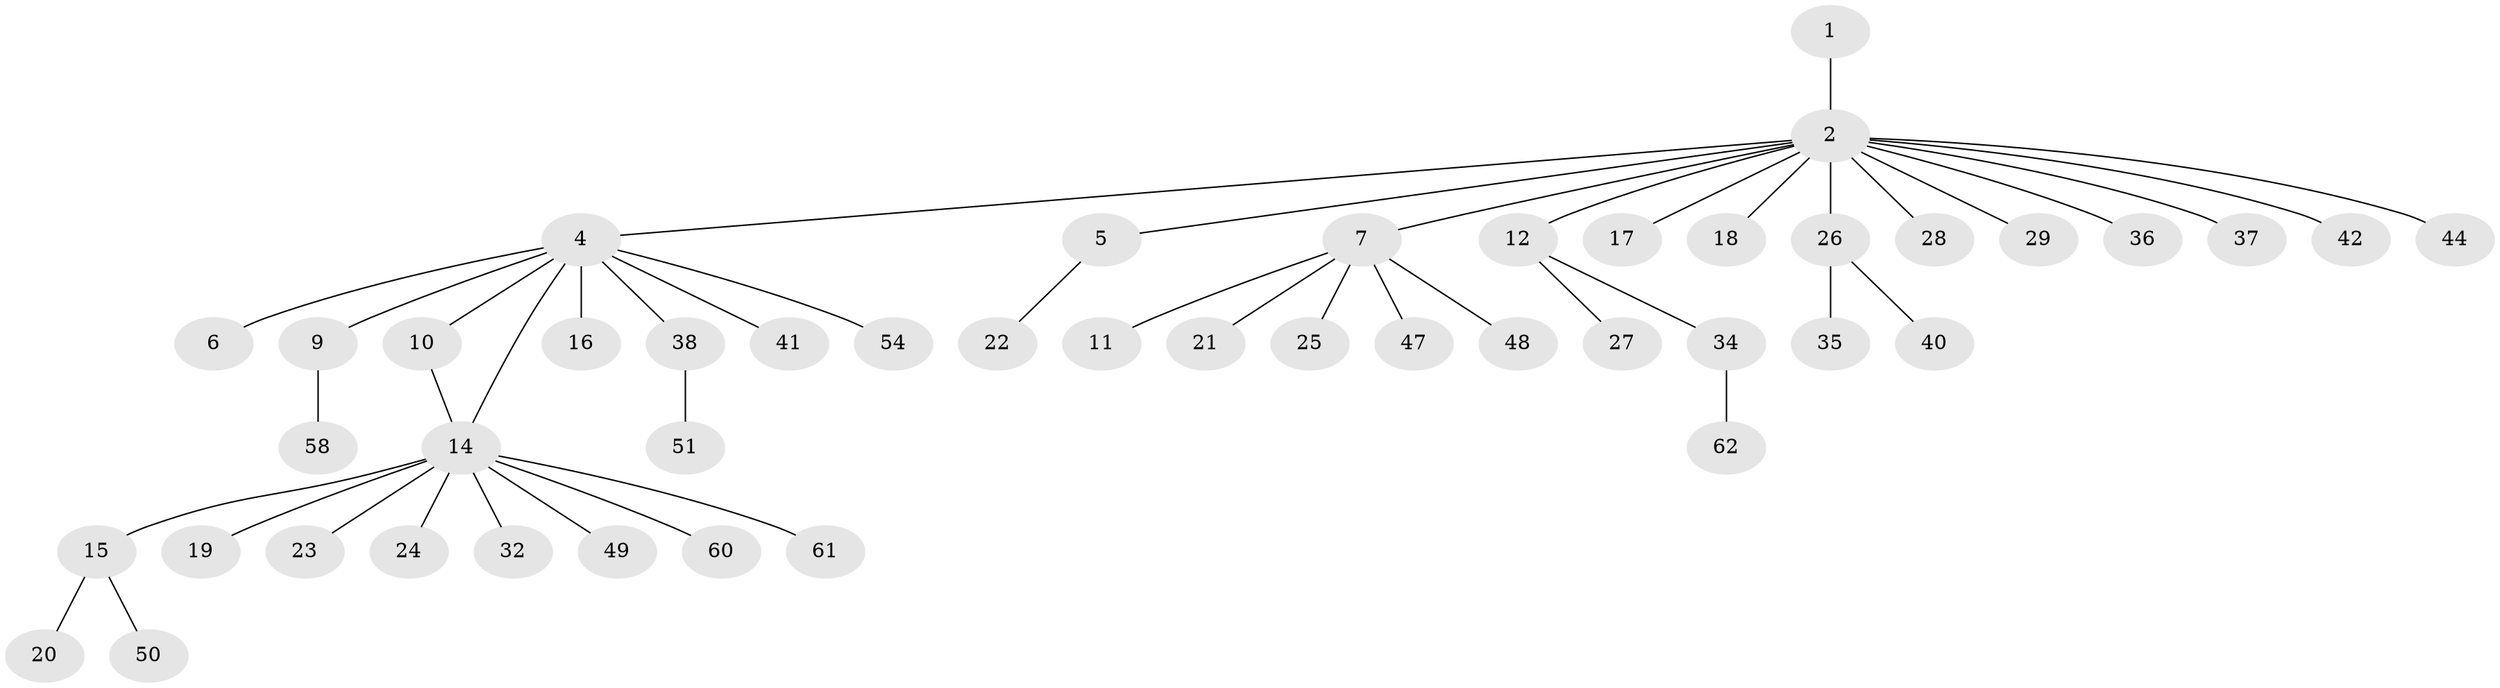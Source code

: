 // Generated by graph-tools (version 1.1) at 2025/23/03/03/25 07:23:49]
// undirected, 46 vertices, 46 edges
graph export_dot {
graph [start="1"]
  node [color=gray90,style=filled];
  1;
  2 [super="+3"];
  4 [super="+13"];
  5 [super="+8"];
  6;
  7 [super="+31"];
  9 [super="+45"];
  10;
  11 [super="+33"];
  12 [super="+52"];
  14 [super="+46"];
  15 [super="+57"];
  16;
  17;
  18 [super="+53"];
  19 [super="+30"];
  20;
  21;
  22;
  23;
  24;
  25;
  26 [super="+59"];
  27;
  28;
  29;
  32;
  34 [super="+39"];
  35;
  36 [super="+43"];
  37;
  38 [super="+56"];
  40;
  41;
  42;
  44;
  47;
  48;
  49;
  50 [super="+55"];
  51;
  54;
  58;
  60;
  61;
  62;
  1 -- 2;
  2 -- 28;
  2 -- 4;
  2 -- 5;
  2 -- 36;
  2 -- 7;
  2 -- 37;
  2 -- 42;
  2 -- 12;
  2 -- 44;
  2 -- 17;
  2 -- 18;
  2 -- 26;
  2 -- 29;
  4 -- 6;
  4 -- 9;
  4 -- 10;
  4 -- 14;
  4 -- 16;
  4 -- 38;
  4 -- 41;
  4 -- 54;
  5 -- 22;
  7 -- 11;
  7 -- 21;
  7 -- 25;
  7 -- 47;
  7 -- 48;
  9 -- 58;
  10 -- 14;
  12 -- 27;
  12 -- 34;
  14 -- 15;
  14 -- 19;
  14 -- 23;
  14 -- 24;
  14 -- 32;
  14 -- 49;
  14 -- 60;
  14 -- 61;
  15 -- 20;
  15 -- 50;
  26 -- 35;
  26 -- 40;
  34 -- 62;
  38 -- 51;
}
